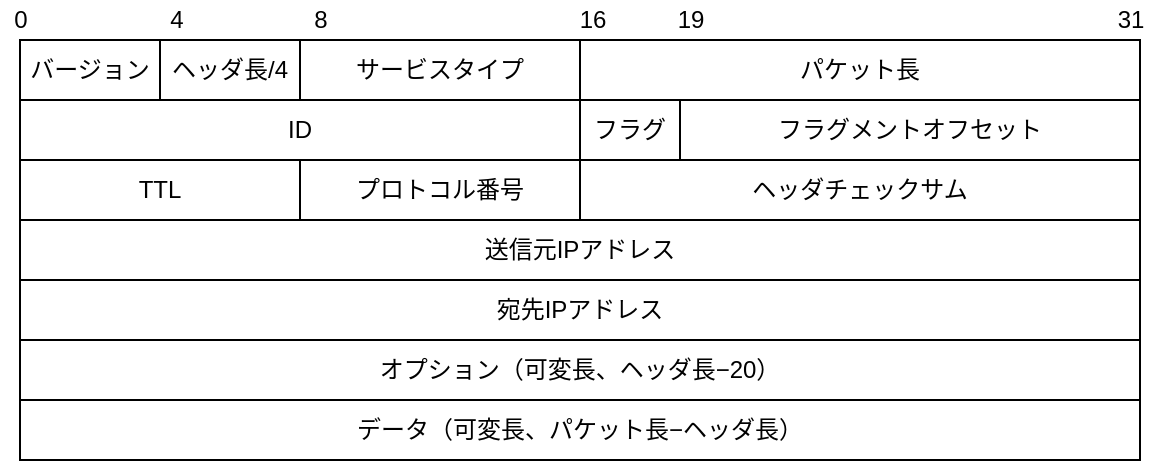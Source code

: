 <mxfile version="13.0.3" type="device"><diagram id="iurnrKKL--oIF-Y5fTWh" name="Page-1"><mxGraphModel dx="925" dy="559" grid="1" gridSize="10" guides="1" tooltips="1" connect="1" arrows="1" fold="1" page="1" pageScale="1" pageWidth="1920" pageHeight="1080" math="0" shadow="0"><root><mxCell id="0"/><mxCell id="1" parent="0"/><mxCell id="DSXeQj9boZF4c1gzK1zy-1" value="バージョン" style="rounded=0;whiteSpace=wrap;html=1;" vertex="1" parent="1"><mxGeometry x="100" y="90" width="70" height="30" as="geometry"/></mxCell><mxCell id="DSXeQj9boZF4c1gzK1zy-2" value="ヘッダ長/4" style="rounded=0;whiteSpace=wrap;html=1;" vertex="1" parent="1"><mxGeometry x="170" y="90" width="70" height="30" as="geometry"/></mxCell><mxCell id="DSXeQj9boZF4c1gzK1zy-3" value="サービスタイプ" style="rounded=0;whiteSpace=wrap;html=1;" vertex="1" parent="1"><mxGeometry x="240" y="90" width="140" height="30" as="geometry"/></mxCell><mxCell id="DSXeQj9boZF4c1gzK1zy-4" value="パケット長" style="rounded=0;whiteSpace=wrap;html=1;" vertex="1" parent="1"><mxGeometry x="380" y="90" width="280" height="30" as="geometry"/></mxCell><mxCell id="DSXeQj9boZF4c1gzK1zy-5" value="ID" style="rounded=0;whiteSpace=wrap;html=1;" vertex="1" parent="1"><mxGeometry x="100" y="120" width="280" height="30" as="geometry"/></mxCell><mxCell id="DSXeQj9boZF4c1gzK1zy-6" value="フラグ" style="rounded=0;whiteSpace=wrap;html=1;" vertex="1" parent="1"><mxGeometry x="380" y="120" width="50" height="30" as="geometry"/></mxCell><mxCell id="DSXeQj9boZF4c1gzK1zy-7" value="フラグメントオフセット" style="rounded=0;whiteSpace=wrap;html=1;" vertex="1" parent="1"><mxGeometry x="430" y="120" width="230" height="30" as="geometry"/></mxCell><mxCell id="DSXeQj9boZF4c1gzK1zy-8" value="TTL" style="rounded=0;whiteSpace=wrap;html=1;" vertex="1" parent="1"><mxGeometry x="100" y="150" width="140" height="30" as="geometry"/></mxCell><mxCell id="DSXeQj9boZF4c1gzK1zy-9" value="プロトコル番号" style="rounded=0;whiteSpace=wrap;html=1;" vertex="1" parent="1"><mxGeometry x="240" y="150" width="140" height="30" as="geometry"/></mxCell><mxCell id="DSXeQj9boZF4c1gzK1zy-10" value="ヘッダチェックサム" style="rounded=0;whiteSpace=wrap;html=1;" vertex="1" parent="1"><mxGeometry x="380" y="150" width="280" height="30" as="geometry"/></mxCell><mxCell id="DSXeQj9boZF4c1gzK1zy-11" value="送信元IPアドレス" style="rounded=0;whiteSpace=wrap;html=1;" vertex="1" parent="1"><mxGeometry x="100" y="180" width="560" height="30" as="geometry"/></mxCell><mxCell id="DSXeQj9boZF4c1gzK1zy-12" value="宛先IPアドレス" style="rounded=0;whiteSpace=wrap;html=1;" vertex="1" parent="1"><mxGeometry x="100" y="210" width="560" height="30" as="geometry"/></mxCell><mxCell id="DSXeQj9boZF4c1gzK1zy-13" value="0" style="text;html=1;align=center;verticalAlign=middle;resizable=0;points=[];autosize=1;" vertex="1" parent="1"><mxGeometry x="90" y="70" width="20" height="20" as="geometry"/></mxCell><mxCell id="DSXeQj9boZF4c1gzK1zy-14" value="4" style="text;html=1;align=center;verticalAlign=middle;resizable=0;points=[];autosize=1;" vertex="1" parent="1"><mxGeometry x="168" y="70" width="20" height="20" as="geometry"/></mxCell><mxCell id="DSXeQj9boZF4c1gzK1zy-15" value="8" style="text;html=1;align=center;verticalAlign=middle;resizable=0;points=[];autosize=1;" vertex="1" parent="1"><mxGeometry x="240" y="70" width="20" height="20" as="geometry"/></mxCell><mxCell id="DSXeQj9boZF4c1gzK1zy-16" value="16" style="text;html=1;align=center;verticalAlign=middle;resizable=0;points=[];autosize=1;" vertex="1" parent="1"><mxGeometry x="371" y="70" width="30" height="20" as="geometry"/></mxCell><mxCell id="DSXeQj9boZF4c1gzK1zy-17" value="19" style="text;html=1;align=center;verticalAlign=middle;resizable=0;points=[];autosize=1;" vertex="1" parent="1"><mxGeometry x="420" y="70" width="30" height="20" as="geometry"/></mxCell><mxCell id="DSXeQj9boZF4c1gzK1zy-18" value="31" style="text;html=1;align=center;verticalAlign=middle;resizable=0;points=[];autosize=1;" vertex="1" parent="1"><mxGeometry x="640" y="70" width="30" height="20" as="geometry"/></mxCell><mxCell id="DSXeQj9boZF4c1gzK1zy-19" value="オプション（可変長、ヘッダ長−20）" style="rounded=0;whiteSpace=wrap;html=1;" vertex="1" parent="1"><mxGeometry x="100" y="240" width="560" height="30" as="geometry"/></mxCell><mxCell id="DSXeQj9boZF4c1gzK1zy-20" value="データ（可変長、パケット長−ヘッダ長）" style="rounded=0;whiteSpace=wrap;html=1;" vertex="1" parent="1"><mxGeometry x="100" y="270" width="560" height="30" as="geometry"/></mxCell></root></mxGraphModel></diagram></mxfile>